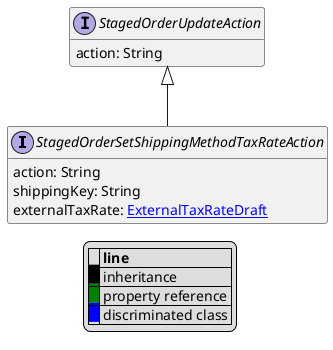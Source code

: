 @startuml

hide empty fields
hide empty methods
legend
|= |= line |
|<back:black>   </back>| inheritance |
|<back:green>   </back>| property reference |
|<back:blue>   </back>| discriminated class |
endlegend
interface StagedOrderSetShippingMethodTaxRateAction [[StagedOrderSetShippingMethodTaxRateAction.svg]] extends StagedOrderUpdateAction {
    action: String
    shippingKey: String
    externalTaxRate: [[ExternalTaxRateDraft.svg ExternalTaxRateDraft]]
}
interface StagedOrderUpdateAction [[StagedOrderUpdateAction.svg]]  {
    action: String
}





@enduml
